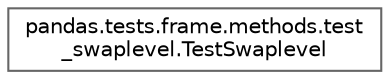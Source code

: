 digraph "Graphical Class Hierarchy"
{
 // LATEX_PDF_SIZE
  bgcolor="transparent";
  edge [fontname=Helvetica,fontsize=10,labelfontname=Helvetica,labelfontsize=10];
  node [fontname=Helvetica,fontsize=10,shape=box,height=0.2,width=0.4];
  rankdir="LR";
  Node0 [id="Node000000",label="pandas.tests.frame.methods.test\l_swaplevel.TestSwaplevel",height=0.2,width=0.4,color="grey40", fillcolor="white", style="filled",URL="$d1/df8/classpandas_1_1tests_1_1frame_1_1methods_1_1test__swaplevel_1_1TestSwaplevel.html",tooltip=" "];
}
